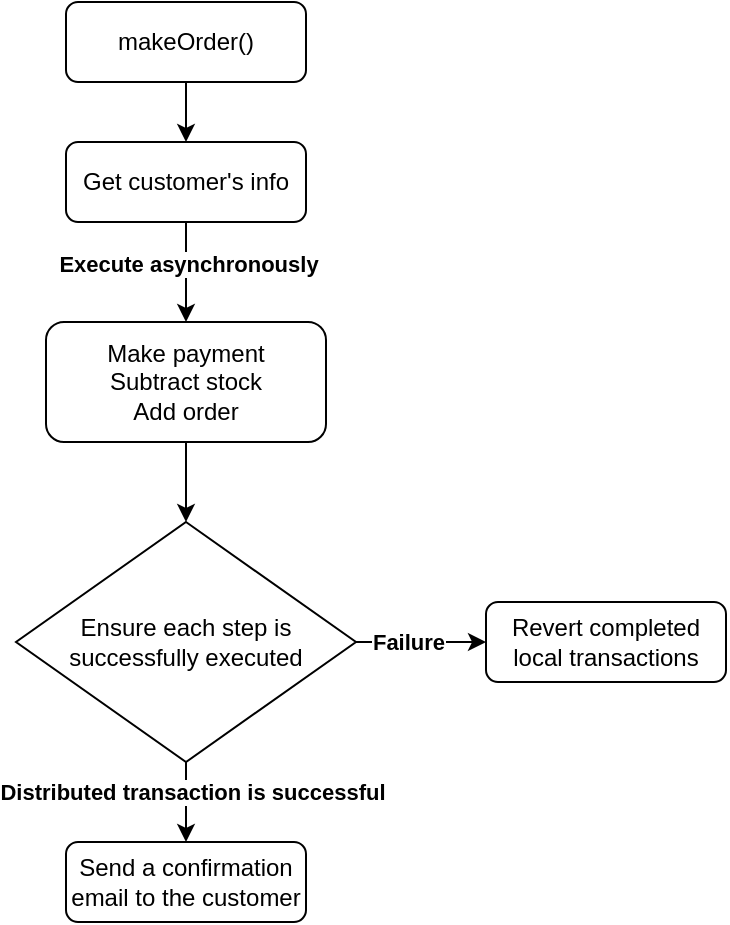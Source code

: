 <mxfile version="21.6.8" type="device">
  <diagram id="C5RBs43oDa-KdzZeNtuy" name="Page-1">
    <mxGraphModel dx="1379" dy="756" grid="1" gridSize="10" guides="1" tooltips="1" connect="1" arrows="1" fold="1" page="1" pageScale="1" pageWidth="827" pageHeight="1169" math="0" shadow="0">
      <root>
        <mxCell id="WIyWlLk6GJQsqaUBKTNV-0" />
        <mxCell id="WIyWlLk6GJQsqaUBKTNV-1" parent="WIyWlLk6GJQsqaUBKTNV-0" />
        <mxCell id="e43gsBU2ThRUack3cbK4-0" style="edgeStyle=orthogonalEdgeStyle;rounded=0;orthogonalLoop=1;jettySize=auto;html=1;entryX=0.5;entryY=0;entryDx=0;entryDy=0;" edge="1" parent="WIyWlLk6GJQsqaUBKTNV-1" source="e43gsBU2ThRUack3cbK4-1" target="e43gsBU2ThRUack3cbK4-4">
          <mxGeometry relative="1" as="geometry" />
        </mxCell>
        <mxCell id="e43gsBU2ThRUack3cbK4-1" value="makeOrder()" style="rounded=1;whiteSpace=wrap;html=1;fontSize=12;glass=0;strokeWidth=1;shadow=0;" vertex="1" parent="WIyWlLk6GJQsqaUBKTNV-1">
          <mxGeometry x="340" y="100" width="120" height="40" as="geometry" />
        </mxCell>
        <mxCell id="e43gsBU2ThRUack3cbK4-2" value="" style="edgeStyle=orthogonalEdgeStyle;rounded=0;orthogonalLoop=1;jettySize=auto;html=1;" edge="1" parent="WIyWlLk6GJQsqaUBKTNV-1" source="e43gsBU2ThRUack3cbK4-4" target="e43gsBU2ThRUack3cbK4-6">
          <mxGeometry relative="1" as="geometry" />
        </mxCell>
        <mxCell id="e43gsBU2ThRUack3cbK4-3" value="&lt;b&gt;Execute asynchronously&lt;/b&gt;" style="edgeLabel;html=1;align=center;verticalAlign=middle;resizable=0;points=[];" vertex="1" connectable="0" parent="e43gsBU2ThRUack3cbK4-2">
          <mxGeometry x="-0.16" y="1" relative="1" as="geometry">
            <mxPoint as="offset" />
          </mxGeometry>
        </mxCell>
        <mxCell id="e43gsBU2ThRUack3cbK4-4" value="Get customer&#39;s info" style="rounded=1;whiteSpace=wrap;html=1;fontSize=12;glass=0;strokeWidth=1;shadow=0;" vertex="1" parent="WIyWlLk6GJQsqaUBKTNV-1">
          <mxGeometry x="340" y="170" width="120" height="40" as="geometry" />
        </mxCell>
        <mxCell id="e43gsBU2ThRUack3cbK4-5" style="edgeStyle=orthogonalEdgeStyle;rounded=0;orthogonalLoop=1;jettySize=auto;html=1;entryX=0.5;entryY=0;entryDx=0;entryDy=0;" edge="1" parent="WIyWlLk6GJQsqaUBKTNV-1" source="e43gsBU2ThRUack3cbK4-6" target="e43gsBU2ThRUack3cbK4-11">
          <mxGeometry relative="1" as="geometry" />
        </mxCell>
        <mxCell id="e43gsBU2ThRUack3cbK4-6" value="Make payment&lt;br&gt;Subtract stock&lt;br&gt;Add order" style="rounded=1;whiteSpace=wrap;html=1;fontSize=12;glass=0;strokeWidth=1;shadow=0;" vertex="1" parent="WIyWlLk6GJQsqaUBKTNV-1">
          <mxGeometry x="330" y="260" width="140" height="60" as="geometry" />
        </mxCell>
        <mxCell id="e43gsBU2ThRUack3cbK4-7" style="edgeStyle=orthogonalEdgeStyle;rounded=0;orthogonalLoop=1;jettySize=auto;html=1;entryX=0;entryY=0.5;entryDx=0;entryDy=0;" edge="1" parent="WIyWlLk6GJQsqaUBKTNV-1" source="e43gsBU2ThRUack3cbK4-11" target="e43gsBU2ThRUack3cbK4-12">
          <mxGeometry relative="1" as="geometry" />
        </mxCell>
        <mxCell id="e43gsBU2ThRUack3cbK4-8" value="&lt;b&gt;Failure&lt;/b&gt;" style="edgeLabel;html=1;align=center;verticalAlign=middle;resizable=0;points=[];" vertex="1" connectable="0" parent="e43gsBU2ThRUack3cbK4-7">
          <mxGeometry x="-0.28" relative="1" as="geometry">
            <mxPoint x="2" as="offset" />
          </mxGeometry>
        </mxCell>
        <mxCell id="e43gsBU2ThRUack3cbK4-9" style="edgeStyle=orthogonalEdgeStyle;rounded=0;orthogonalLoop=1;jettySize=auto;html=1;entryX=0.5;entryY=0;entryDx=0;entryDy=0;" edge="1" parent="WIyWlLk6GJQsqaUBKTNV-1" source="e43gsBU2ThRUack3cbK4-11" target="e43gsBU2ThRUack3cbK4-13">
          <mxGeometry relative="1" as="geometry" />
        </mxCell>
        <mxCell id="e43gsBU2ThRUack3cbK4-10" value="Distributed transaction is successful" style="edgeLabel;html=1;align=center;verticalAlign=middle;resizable=0;points=[];fontStyle=1" vertex="1" connectable="0" parent="e43gsBU2ThRUack3cbK4-9">
          <mxGeometry x="-0.25" y="3" relative="1" as="geometry">
            <mxPoint as="offset" />
          </mxGeometry>
        </mxCell>
        <mxCell id="e43gsBU2ThRUack3cbK4-11" value="Ensure each step is successfully executed" style="rhombus;whiteSpace=wrap;html=1;" vertex="1" parent="WIyWlLk6GJQsqaUBKTNV-1">
          <mxGeometry x="315" y="360" width="170" height="120" as="geometry" />
        </mxCell>
        <mxCell id="e43gsBU2ThRUack3cbK4-12" value="Revert completed local transactions" style="rounded=1;whiteSpace=wrap;html=1;fontSize=12;glass=0;strokeWidth=1;shadow=0;" vertex="1" parent="WIyWlLk6GJQsqaUBKTNV-1">
          <mxGeometry x="550" y="400" width="120" height="40" as="geometry" />
        </mxCell>
        <mxCell id="e43gsBU2ThRUack3cbK4-13" value="Send a confirmation email to the customer" style="rounded=1;whiteSpace=wrap;html=1;fontSize=12;glass=0;strokeWidth=1;shadow=0;" vertex="1" parent="WIyWlLk6GJQsqaUBKTNV-1">
          <mxGeometry x="340" y="520" width="120" height="40" as="geometry" />
        </mxCell>
      </root>
    </mxGraphModel>
  </diagram>
</mxfile>
